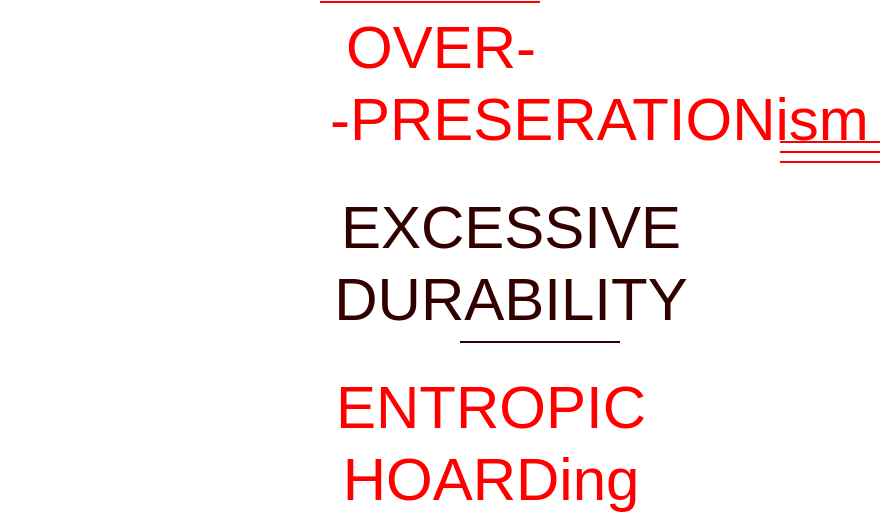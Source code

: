 <mxfile version="17.4.6" type="github">
  <diagram id="-yjxxQHMySaoy8M7Pew2" name="Page-1">
    <mxGraphModel dx="684" dy="733" grid="1" gridSize="10" guides="1" tooltips="1" connect="1" arrows="1" fold="1" page="1" pageScale="1" pageWidth="850" pageHeight="1100" math="0" shadow="0">
      <root>
        <mxCell id="0" />
        <mxCell id="1" parent="0" />
        <mxCell id="NhohPQFGU_CRUgJK7JIB-1" value="&lt;font style=&quot;font-size: 30px&quot; color=&quot;#ff0000&quot;&gt;OVER-&lt;br&gt;&amp;nbsp; &amp;nbsp; &amp;nbsp; &amp;nbsp; &amp;nbsp; &amp;nbsp; &amp;nbsp; &amp;nbsp; &amp;nbsp; &amp;nbsp;-PRESERATIONism&lt;br&gt;&lt;/font&gt;" style="text;html=1;align=center;verticalAlign=middle;resizable=0;points=[];autosize=1;strokeColor=none;fillColor=none;" vertex="1" parent="1">
          <mxGeometry y="255" width="440" height="50" as="geometry" />
        </mxCell>
        <mxCell id="NhohPQFGU_CRUgJK7JIB-2" value="&lt;font color=&quot;#330000&quot;&gt;EXCESSIVE&lt;br&gt;DURABILITY&lt;br&gt;&lt;/font&gt;" style="text;html=1;align=center;verticalAlign=middle;resizable=0;points=[];autosize=1;strokeColor=none;fillColor=none;fontSize=30;fontColor=#FF0000;" vertex="1" parent="1">
          <mxGeometry x="160" y="330" width="190" height="80" as="geometry" />
        </mxCell>
        <mxCell id="NhohPQFGU_CRUgJK7JIB-3" value="&lt;font color=&quot;#ff0000&quot;&gt;ENTROPIC&lt;br&gt;HOARDing&lt;br&gt;&lt;/font&gt;" style="text;html=1;align=center;verticalAlign=middle;resizable=0;points=[];autosize=1;strokeColor=none;fillColor=none;fontSize=30;fontColor=#330000;" vertex="1" parent="1">
          <mxGeometry x="160" y="420" width="170" height="80" as="geometry" />
        </mxCell>
        <mxCell id="NhohPQFGU_CRUgJK7JIB-4" value="" style="endArrow=none;html=1;rounded=0;fontSize=30;fontColor=#FF0000;strokeColor=#FF0000;" edge="1" parent="1">
          <mxGeometry width="50" height="50" relative="1" as="geometry">
            <mxPoint x="160" y="240" as="sourcePoint" />
            <mxPoint x="270" y="240" as="targetPoint" />
          </mxGeometry>
        </mxCell>
        <mxCell id="NhohPQFGU_CRUgJK7JIB-5" value="" style="endArrow=none;html=1;rounded=0;fontSize=30;fontColor=#FF0000;strokeColor=#330000;" edge="1" parent="1">
          <mxGeometry width="50" height="50" relative="1" as="geometry">
            <mxPoint x="230" y="410" as="sourcePoint" />
            <mxPoint x="310" y="410" as="targetPoint" />
          </mxGeometry>
        </mxCell>
        <mxCell id="NhohPQFGU_CRUgJK7JIB-6" value="" style="endArrow=none;html=1;rounded=0;fontSize=30;fontColor=#FF0000;strokeColor=#FF0000;" edge="1" parent="1">
          <mxGeometry width="50" height="50" relative="1" as="geometry">
            <mxPoint x="390" y="310" as="sourcePoint" />
            <mxPoint x="440" y="310" as="targetPoint" />
          </mxGeometry>
        </mxCell>
        <mxCell id="NhohPQFGU_CRUgJK7JIB-7" value="" style="endArrow=none;html=1;rounded=0;fontSize=30;fontColor=#FF0000;strokeColor=#FF0000;" edge="1" parent="1">
          <mxGeometry width="50" height="50" relative="1" as="geometry">
            <mxPoint x="390" y="315" as="sourcePoint" />
            <mxPoint x="440" y="315" as="targetPoint" />
          </mxGeometry>
        </mxCell>
        <mxCell id="NhohPQFGU_CRUgJK7JIB-8" value="" style="endArrow=none;html=1;rounded=0;fontSize=30;fontColor=#FF0000;strokeColor=#FF0000;" edge="1" parent="1">
          <mxGeometry width="50" height="50" relative="1" as="geometry">
            <mxPoint x="390" y="320" as="sourcePoint" />
            <mxPoint x="440" y="320" as="targetPoint" />
          </mxGeometry>
        </mxCell>
      </root>
    </mxGraphModel>
  </diagram>
</mxfile>
